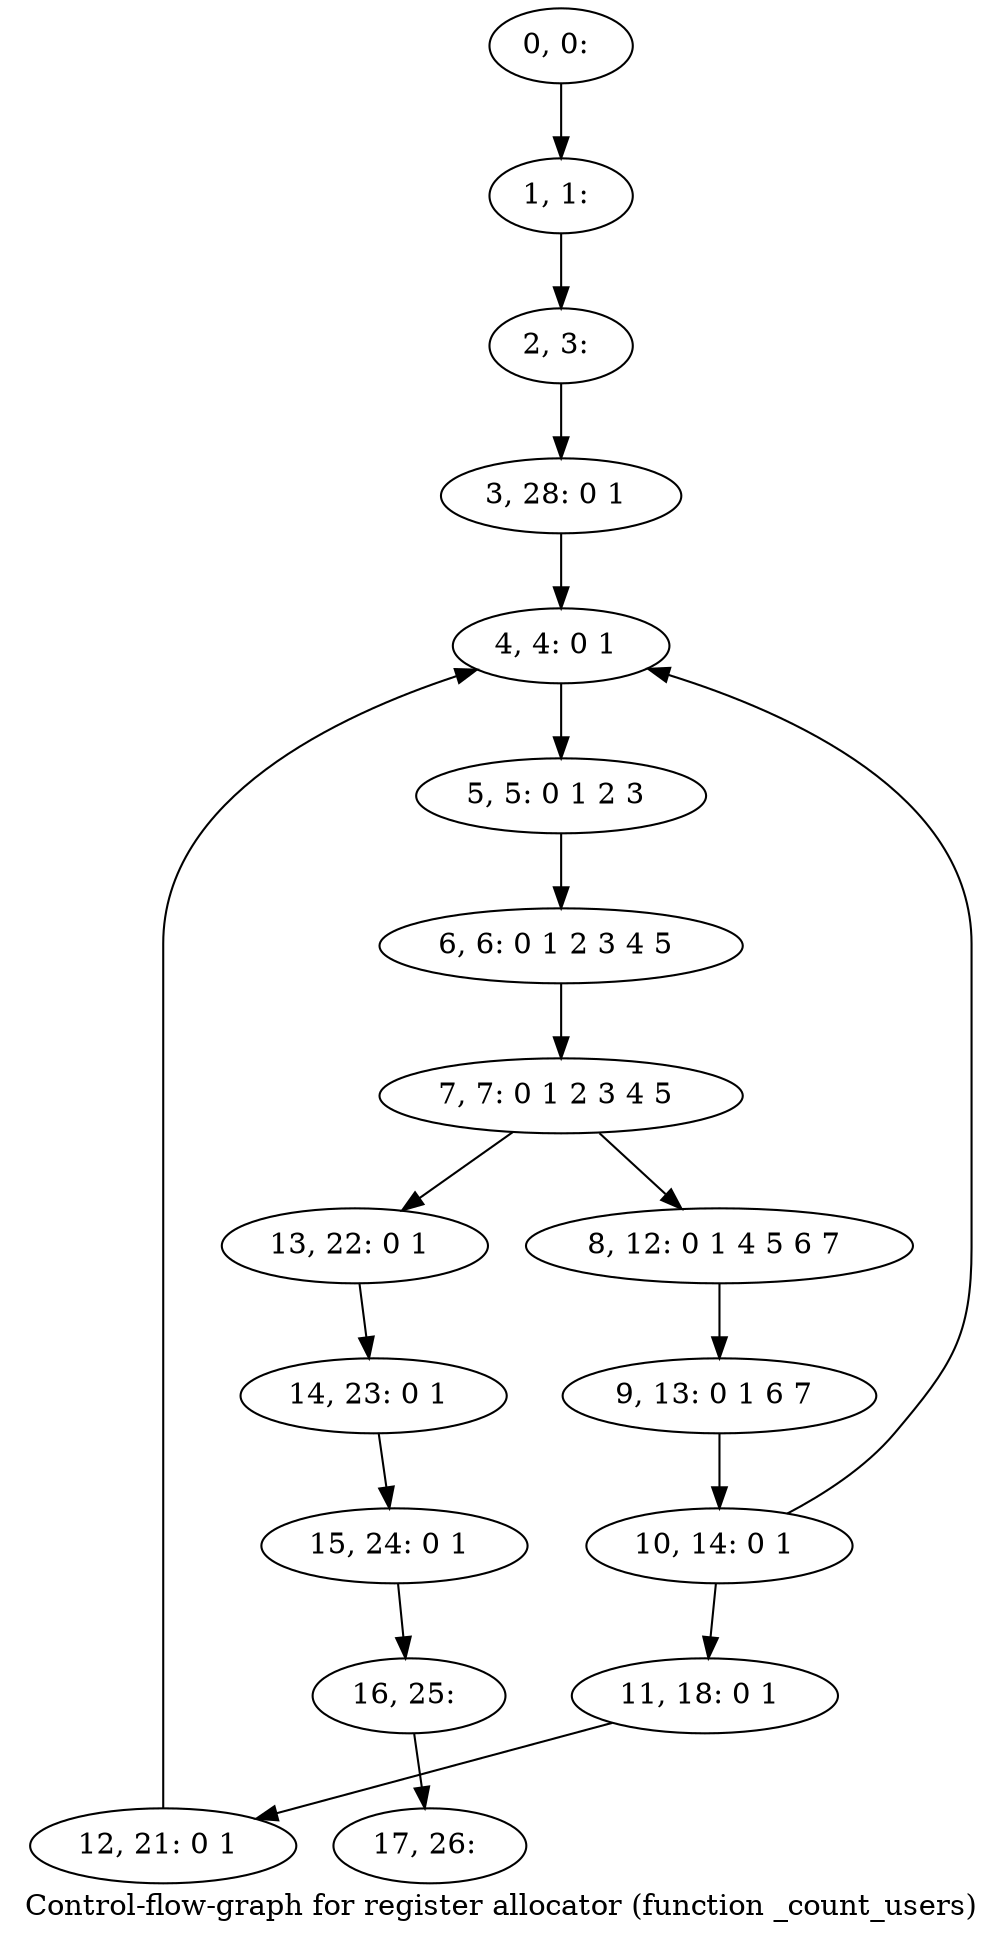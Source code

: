 digraph G {
graph [label="Control-flow-graph for register allocator (function _count_users)"]
0[label="0, 0: "];
1[label="1, 1: "];
2[label="2, 3: "];
3[label="3, 28: 0 1 "];
4[label="4, 4: 0 1 "];
5[label="5, 5: 0 1 2 3 "];
6[label="6, 6: 0 1 2 3 4 5 "];
7[label="7, 7: 0 1 2 3 4 5 "];
8[label="8, 12: 0 1 4 5 6 7 "];
9[label="9, 13: 0 1 6 7 "];
10[label="10, 14: 0 1 "];
11[label="11, 18: 0 1 "];
12[label="12, 21: 0 1 "];
13[label="13, 22: 0 1 "];
14[label="14, 23: 0 1 "];
15[label="15, 24: 0 1 "];
16[label="16, 25: "];
17[label="17, 26: "];
0->1 ;
1->2 ;
2->3 ;
3->4 ;
4->5 ;
5->6 ;
6->7 ;
7->8 ;
7->13 ;
8->9 ;
9->10 ;
10->11 ;
10->4 ;
11->12 ;
12->4 ;
13->14 ;
14->15 ;
15->16 ;
16->17 ;
}
